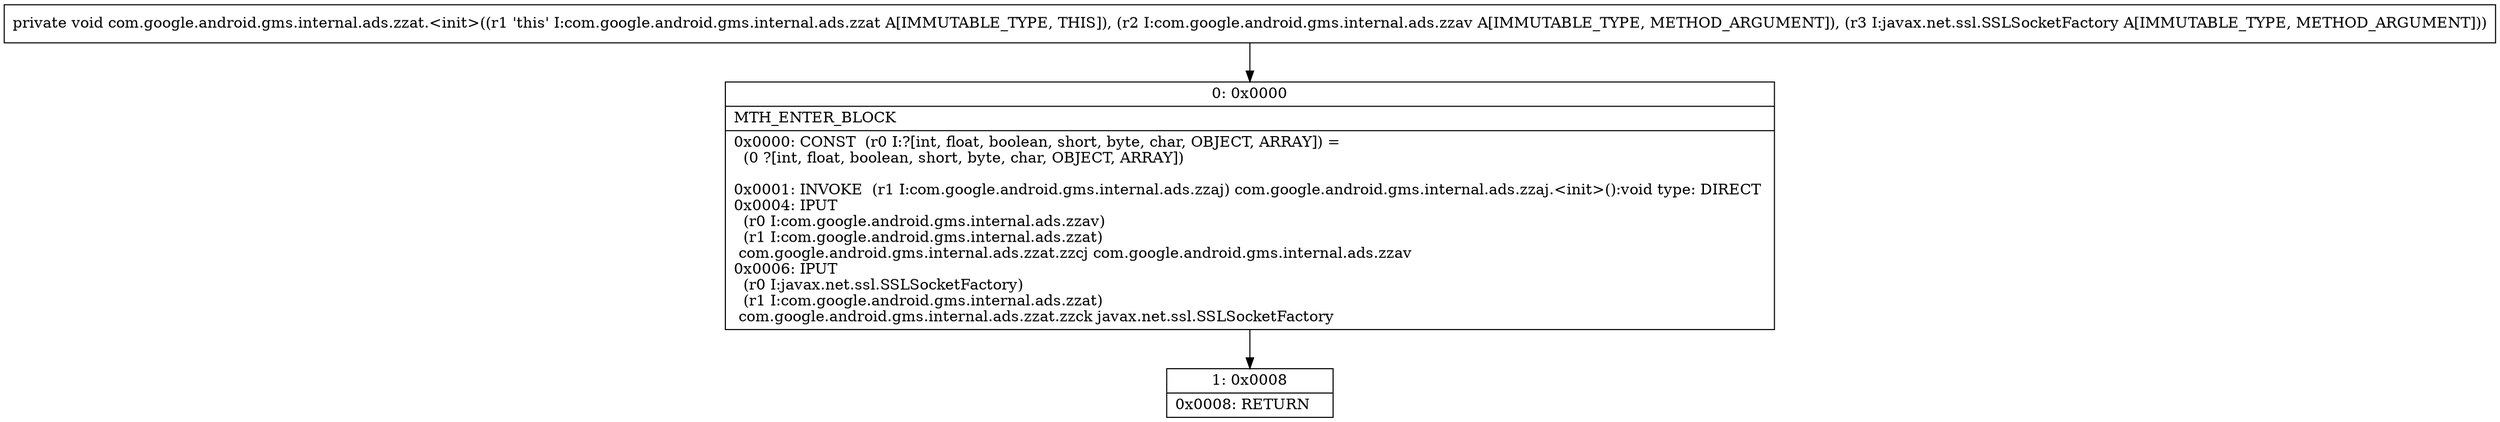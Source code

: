 digraph "CFG forcom.google.android.gms.internal.ads.zzat.\<init\>(Lcom\/google\/android\/gms\/internal\/ads\/zzav;Ljavax\/net\/ssl\/SSLSocketFactory;)V" {
Node_0 [shape=record,label="{0\:\ 0x0000|MTH_ENTER_BLOCK\l|0x0000: CONST  (r0 I:?[int, float, boolean, short, byte, char, OBJECT, ARRAY]) = \l  (0 ?[int, float, boolean, short, byte, char, OBJECT, ARRAY])\l \l0x0001: INVOKE  (r1 I:com.google.android.gms.internal.ads.zzaj) com.google.android.gms.internal.ads.zzaj.\<init\>():void type: DIRECT \l0x0004: IPUT  \l  (r0 I:com.google.android.gms.internal.ads.zzav)\l  (r1 I:com.google.android.gms.internal.ads.zzat)\l com.google.android.gms.internal.ads.zzat.zzcj com.google.android.gms.internal.ads.zzav \l0x0006: IPUT  \l  (r0 I:javax.net.ssl.SSLSocketFactory)\l  (r1 I:com.google.android.gms.internal.ads.zzat)\l com.google.android.gms.internal.ads.zzat.zzck javax.net.ssl.SSLSocketFactory \l}"];
Node_1 [shape=record,label="{1\:\ 0x0008|0x0008: RETURN   \l}"];
MethodNode[shape=record,label="{private void com.google.android.gms.internal.ads.zzat.\<init\>((r1 'this' I:com.google.android.gms.internal.ads.zzat A[IMMUTABLE_TYPE, THIS]), (r2 I:com.google.android.gms.internal.ads.zzav A[IMMUTABLE_TYPE, METHOD_ARGUMENT]), (r3 I:javax.net.ssl.SSLSocketFactory A[IMMUTABLE_TYPE, METHOD_ARGUMENT])) }"];
MethodNode -> Node_0;
Node_0 -> Node_1;
}


